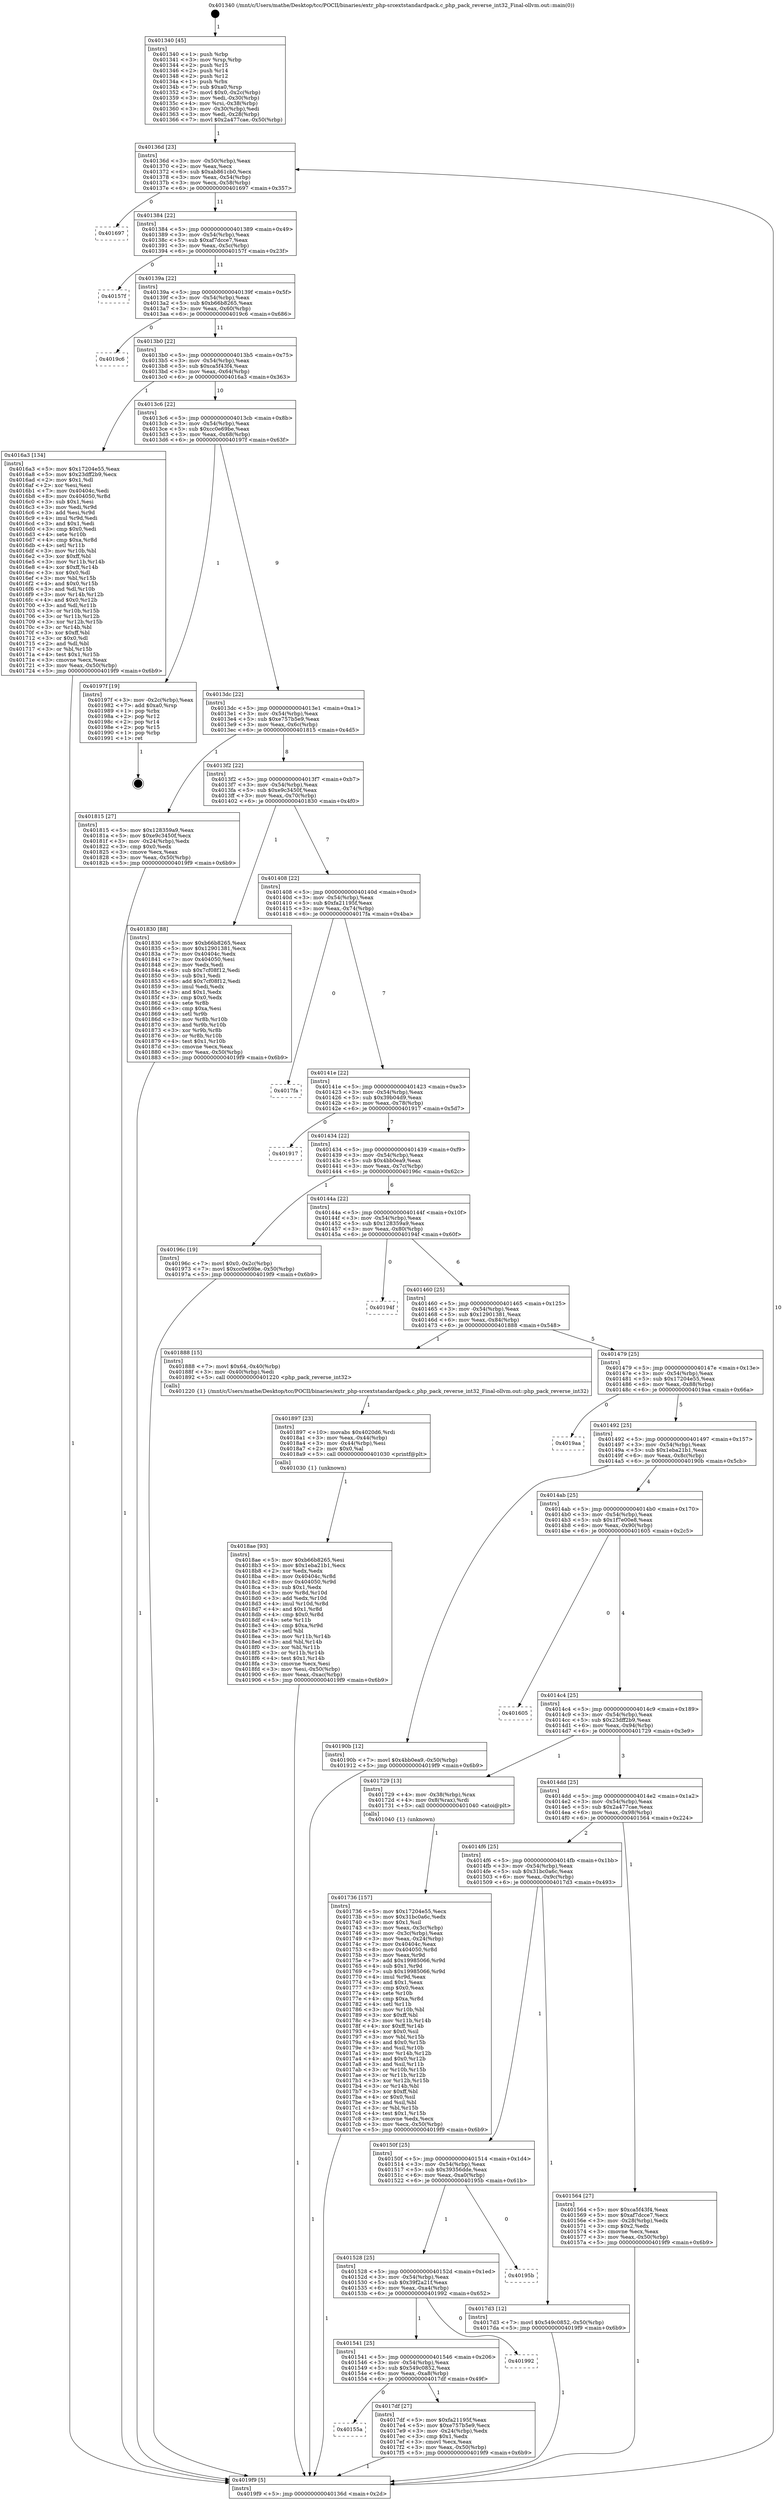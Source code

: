 digraph "0x401340" {
  label = "0x401340 (/mnt/c/Users/mathe/Desktop/tcc/POCII/binaries/extr_php-srcextstandardpack.c_php_pack_reverse_int32_Final-ollvm.out::main(0))"
  labelloc = "t"
  node[shape=record]

  Entry [label="",width=0.3,height=0.3,shape=circle,fillcolor=black,style=filled]
  "0x40136d" [label="{
     0x40136d [23]\l
     | [instrs]\l
     &nbsp;&nbsp;0x40136d \<+3\>: mov -0x50(%rbp),%eax\l
     &nbsp;&nbsp;0x401370 \<+2\>: mov %eax,%ecx\l
     &nbsp;&nbsp;0x401372 \<+6\>: sub $0xab861cb0,%ecx\l
     &nbsp;&nbsp;0x401378 \<+3\>: mov %eax,-0x54(%rbp)\l
     &nbsp;&nbsp;0x40137b \<+3\>: mov %ecx,-0x58(%rbp)\l
     &nbsp;&nbsp;0x40137e \<+6\>: je 0000000000401697 \<main+0x357\>\l
  }"]
  "0x401697" [label="{
     0x401697\l
  }", style=dashed]
  "0x401384" [label="{
     0x401384 [22]\l
     | [instrs]\l
     &nbsp;&nbsp;0x401384 \<+5\>: jmp 0000000000401389 \<main+0x49\>\l
     &nbsp;&nbsp;0x401389 \<+3\>: mov -0x54(%rbp),%eax\l
     &nbsp;&nbsp;0x40138c \<+5\>: sub $0xaf7dcce7,%eax\l
     &nbsp;&nbsp;0x401391 \<+3\>: mov %eax,-0x5c(%rbp)\l
     &nbsp;&nbsp;0x401394 \<+6\>: je 000000000040157f \<main+0x23f\>\l
  }"]
  Exit [label="",width=0.3,height=0.3,shape=circle,fillcolor=black,style=filled,peripheries=2]
  "0x40157f" [label="{
     0x40157f\l
  }", style=dashed]
  "0x40139a" [label="{
     0x40139a [22]\l
     | [instrs]\l
     &nbsp;&nbsp;0x40139a \<+5\>: jmp 000000000040139f \<main+0x5f\>\l
     &nbsp;&nbsp;0x40139f \<+3\>: mov -0x54(%rbp),%eax\l
     &nbsp;&nbsp;0x4013a2 \<+5\>: sub $0xb66b8265,%eax\l
     &nbsp;&nbsp;0x4013a7 \<+3\>: mov %eax,-0x60(%rbp)\l
     &nbsp;&nbsp;0x4013aa \<+6\>: je 00000000004019c6 \<main+0x686\>\l
  }"]
  "0x4018ae" [label="{
     0x4018ae [93]\l
     | [instrs]\l
     &nbsp;&nbsp;0x4018ae \<+5\>: mov $0xb66b8265,%esi\l
     &nbsp;&nbsp;0x4018b3 \<+5\>: mov $0x1eba21b1,%ecx\l
     &nbsp;&nbsp;0x4018b8 \<+2\>: xor %edx,%edx\l
     &nbsp;&nbsp;0x4018ba \<+8\>: mov 0x40404c,%r8d\l
     &nbsp;&nbsp;0x4018c2 \<+8\>: mov 0x404050,%r9d\l
     &nbsp;&nbsp;0x4018ca \<+3\>: sub $0x1,%edx\l
     &nbsp;&nbsp;0x4018cd \<+3\>: mov %r8d,%r10d\l
     &nbsp;&nbsp;0x4018d0 \<+3\>: add %edx,%r10d\l
     &nbsp;&nbsp;0x4018d3 \<+4\>: imul %r10d,%r8d\l
     &nbsp;&nbsp;0x4018d7 \<+4\>: and $0x1,%r8d\l
     &nbsp;&nbsp;0x4018db \<+4\>: cmp $0x0,%r8d\l
     &nbsp;&nbsp;0x4018df \<+4\>: sete %r11b\l
     &nbsp;&nbsp;0x4018e3 \<+4\>: cmp $0xa,%r9d\l
     &nbsp;&nbsp;0x4018e7 \<+3\>: setl %bl\l
     &nbsp;&nbsp;0x4018ea \<+3\>: mov %r11b,%r14b\l
     &nbsp;&nbsp;0x4018ed \<+3\>: and %bl,%r14b\l
     &nbsp;&nbsp;0x4018f0 \<+3\>: xor %bl,%r11b\l
     &nbsp;&nbsp;0x4018f3 \<+3\>: or %r11b,%r14b\l
     &nbsp;&nbsp;0x4018f6 \<+4\>: test $0x1,%r14b\l
     &nbsp;&nbsp;0x4018fa \<+3\>: cmovne %ecx,%esi\l
     &nbsp;&nbsp;0x4018fd \<+3\>: mov %esi,-0x50(%rbp)\l
     &nbsp;&nbsp;0x401900 \<+6\>: mov %eax,-0xac(%rbp)\l
     &nbsp;&nbsp;0x401906 \<+5\>: jmp 00000000004019f9 \<main+0x6b9\>\l
  }"]
  "0x4019c6" [label="{
     0x4019c6\l
  }", style=dashed]
  "0x4013b0" [label="{
     0x4013b0 [22]\l
     | [instrs]\l
     &nbsp;&nbsp;0x4013b0 \<+5\>: jmp 00000000004013b5 \<main+0x75\>\l
     &nbsp;&nbsp;0x4013b5 \<+3\>: mov -0x54(%rbp),%eax\l
     &nbsp;&nbsp;0x4013b8 \<+5\>: sub $0xca5f43f4,%eax\l
     &nbsp;&nbsp;0x4013bd \<+3\>: mov %eax,-0x64(%rbp)\l
     &nbsp;&nbsp;0x4013c0 \<+6\>: je 00000000004016a3 \<main+0x363\>\l
  }"]
  "0x401897" [label="{
     0x401897 [23]\l
     | [instrs]\l
     &nbsp;&nbsp;0x401897 \<+10\>: movabs $0x4020d6,%rdi\l
     &nbsp;&nbsp;0x4018a1 \<+3\>: mov %eax,-0x44(%rbp)\l
     &nbsp;&nbsp;0x4018a4 \<+3\>: mov -0x44(%rbp),%esi\l
     &nbsp;&nbsp;0x4018a7 \<+2\>: mov $0x0,%al\l
     &nbsp;&nbsp;0x4018a9 \<+5\>: call 0000000000401030 \<printf@plt\>\l
     | [calls]\l
     &nbsp;&nbsp;0x401030 \{1\} (unknown)\l
  }"]
  "0x4016a3" [label="{
     0x4016a3 [134]\l
     | [instrs]\l
     &nbsp;&nbsp;0x4016a3 \<+5\>: mov $0x17204e55,%eax\l
     &nbsp;&nbsp;0x4016a8 \<+5\>: mov $0x23dff2b9,%ecx\l
     &nbsp;&nbsp;0x4016ad \<+2\>: mov $0x1,%dl\l
     &nbsp;&nbsp;0x4016af \<+2\>: xor %esi,%esi\l
     &nbsp;&nbsp;0x4016b1 \<+7\>: mov 0x40404c,%edi\l
     &nbsp;&nbsp;0x4016b8 \<+8\>: mov 0x404050,%r8d\l
     &nbsp;&nbsp;0x4016c0 \<+3\>: sub $0x1,%esi\l
     &nbsp;&nbsp;0x4016c3 \<+3\>: mov %edi,%r9d\l
     &nbsp;&nbsp;0x4016c6 \<+3\>: add %esi,%r9d\l
     &nbsp;&nbsp;0x4016c9 \<+4\>: imul %r9d,%edi\l
     &nbsp;&nbsp;0x4016cd \<+3\>: and $0x1,%edi\l
     &nbsp;&nbsp;0x4016d0 \<+3\>: cmp $0x0,%edi\l
     &nbsp;&nbsp;0x4016d3 \<+4\>: sete %r10b\l
     &nbsp;&nbsp;0x4016d7 \<+4\>: cmp $0xa,%r8d\l
     &nbsp;&nbsp;0x4016db \<+4\>: setl %r11b\l
     &nbsp;&nbsp;0x4016df \<+3\>: mov %r10b,%bl\l
     &nbsp;&nbsp;0x4016e2 \<+3\>: xor $0xff,%bl\l
     &nbsp;&nbsp;0x4016e5 \<+3\>: mov %r11b,%r14b\l
     &nbsp;&nbsp;0x4016e8 \<+4\>: xor $0xff,%r14b\l
     &nbsp;&nbsp;0x4016ec \<+3\>: xor $0x0,%dl\l
     &nbsp;&nbsp;0x4016ef \<+3\>: mov %bl,%r15b\l
     &nbsp;&nbsp;0x4016f2 \<+4\>: and $0x0,%r15b\l
     &nbsp;&nbsp;0x4016f6 \<+3\>: and %dl,%r10b\l
     &nbsp;&nbsp;0x4016f9 \<+3\>: mov %r14b,%r12b\l
     &nbsp;&nbsp;0x4016fc \<+4\>: and $0x0,%r12b\l
     &nbsp;&nbsp;0x401700 \<+3\>: and %dl,%r11b\l
     &nbsp;&nbsp;0x401703 \<+3\>: or %r10b,%r15b\l
     &nbsp;&nbsp;0x401706 \<+3\>: or %r11b,%r12b\l
     &nbsp;&nbsp;0x401709 \<+3\>: xor %r12b,%r15b\l
     &nbsp;&nbsp;0x40170c \<+3\>: or %r14b,%bl\l
     &nbsp;&nbsp;0x40170f \<+3\>: xor $0xff,%bl\l
     &nbsp;&nbsp;0x401712 \<+3\>: or $0x0,%dl\l
     &nbsp;&nbsp;0x401715 \<+2\>: and %dl,%bl\l
     &nbsp;&nbsp;0x401717 \<+3\>: or %bl,%r15b\l
     &nbsp;&nbsp;0x40171a \<+4\>: test $0x1,%r15b\l
     &nbsp;&nbsp;0x40171e \<+3\>: cmovne %ecx,%eax\l
     &nbsp;&nbsp;0x401721 \<+3\>: mov %eax,-0x50(%rbp)\l
     &nbsp;&nbsp;0x401724 \<+5\>: jmp 00000000004019f9 \<main+0x6b9\>\l
  }"]
  "0x4013c6" [label="{
     0x4013c6 [22]\l
     | [instrs]\l
     &nbsp;&nbsp;0x4013c6 \<+5\>: jmp 00000000004013cb \<main+0x8b\>\l
     &nbsp;&nbsp;0x4013cb \<+3\>: mov -0x54(%rbp),%eax\l
     &nbsp;&nbsp;0x4013ce \<+5\>: sub $0xcc0e69be,%eax\l
     &nbsp;&nbsp;0x4013d3 \<+3\>: mov %eax,-0x68(%rbp)\l
     &nbsp;&nbsp;0x4013d6 \<+6\>: je 000000000040197f \<main+0x63f\>\l
  }"]
  "0x40155a" [label="{
     0x40155a\l
  }", style=dashed]
  "0x40197f" [label="{
     0x40197f [19]\l
     | [instrs]\l
     &nbsp;&nbsp;0x40197f \<+3\>: mov -0x2c(%rbp),%eax\l
     &nbsp;&nbsp;0x401982 \<+7\>: add $0xa0,%rsp\l
     &nbsp;&nbsp;0x401989 \<+1\>: pop %rbx\l
     &nbsp;&nbsp;0x40198a \<+2\>: pop %r12\l
     &nbsp;&nbsp;0x40198c \<+2\>: pop %r14\l
     &nbsp;&nbsp;0x40198e \<+2\>: pop %r15\l
     &nbsp;&nbsp;0x401990 \<+1\>: pop %rbp\l
     &nbsp;&nbsp;0x401991 \<+1\>: ret\l
  }"]
  "0x4013dc" [label="{
     0x4013dc [22]\l
     | [instrs]\l
     &nbsp;&nbsp;0x4013dc \<+5\>: jmp 00000000004013e1 \<main+0xa1\>\l
     &nbsp;&nbsp;0x4013e1 \<+3\>: mov -0x54(%rbp),%eax\l
     &nbsp;&nbsp;0x4013e4 \<+5\>: sub $0xe757b5e9,%eax\l
     &nbsp;&nbsp;0x4013e9 \<+3\>: mov %eax,-0x6c(%rbp)\l
     &nbsp;&nbsp;0x4013ec \<+6\>: je 0000000000401815 \<main+0x4d5\>\l
  }"]
  "0x4017df" [label="{
     0x4017df [27]\l
     | [instrs]\l
     &nbsp;&nbsp;0x4017df \<+5\>: mov $0xfa21195f,%eax\l
     &nbsp;&nbsp;0x4017e4 \<+5\>: mov $0xe757b5e9,%ecx\l
     &nbsp;&nbsp;0x4017e9 \<+3\>: mov -0x24(%rbp),%edx\l
     &nbsp;&nbsp;0x4017ec \<+3\>: cmp $0x1,%edx\l
     &nbsp;&nbsp;0x4017ef \<+3\>: cmovl %ecx,%eax\l
     &nbsp;&nbsp;0x4017f2 \<+3\>: mov %eax,-0x50(%rbp)\l
     &nbsp;&nbsp;0x4017f5 \<+5\>: jmp 00000000004019f9 \<main+0x6b9\>\l
  }"]
  "0x401815" [label="{
     0x401815 [27]\l
     | [instrs]\l
     &nbsp;&nbsp;0x401815 \<+5\>: mov $0x128359a9,%eax\l
     &nbsp;&nbsp;0x40181a \<+5\>: mov $0xe9c3450f,%ecx\l
     &nbsp;&nbsp;0x40181f \<+3\>: mov -0x24(%rbp),%edx\l
     &nbsp;&nbsp;0x401822 \<+3\>: cmp $0x0,%edx\l
     &nbsp;&nbsp;0x401825 \<+3\>: cmove %ecx,%eax\l
     &nbsp;&nbsp;0x401828 \<+3\>: mov %eax,-0x50(%rbp)\l
     &nbsp;&nbsp;0x40182b \<+5\>: jmp 00000000004019f9 \<main+0x6b9\>\l
  }"]
  "0x4013f2" [label="{
     0x4013f2 [22]\l
     | [instrs]\l
     &nbsp;&nbsp;0x4013f2 \<+5\>: jmp 00000000004013f7 \<main+0xb7\>\l
     &nbsp;&nbsp;0x4013f7 \<+3\>: mov -0x54(%rbp),%eax\l
     &nbsp;&nbsp;0x4013fa \<+5\>: sub $0xe9c3450f,%eax\l
     &nbsp;&nbsp;0x4013ff \<+3\>: mov %eax,-0x70(%rbp)\l
     &nbsp;&nbsp;0x401402 \<+6\>: je 0000000000401830 \<main+0x4f0\>\l
  }"]
  "0x401541" [label="{
     0x401541 [25]\l
     | [instrs]\l
     &nbsp;&nbsp;0x401541 \<+5\>: jmp 0000000000401546 \<main+0x206\>\l
     &nbsp;&nbsp;0x401546 \<+3\>: mov -0x54(%rbp),%eax\l
     &nbsp;&nbsp;0x401549 \<+5\>: sub $0x549c0852,%eax\l
     &nbsp;&nbsp;0x40154e \<+6\>: mov %eax,-0xa8(%rbp)\l
     &nbsp;&nbsp;0x401554 \<+6\>: je 00000000004017df \<main+0x49f\>\l
  }"]
  "0x401830" [label="{
     0x401830 [88]\l
     | [instrs]\l
     &nbsp;&nbsp;0x401830 \<+5\>: mov $0xb66b8265,%eax\l
     &nbsp;&nbsp;0x401835 \<+5\>: mov $0x12901381,%ecx\l
     &nbsp;&nbsp;0x40183a \<+7\>: mov 0x40404c,%edx\l
     &nbsp;&nbsp;0x401841 \<+7\>: mov 0x404050,%esi\l
     &nbsp;&nbsp;0x401848 \<+2\>: mov %edx,%edi\l
     &nbsp;&nbsp;0x40184a \<+6\>: sub $0x7cf08f12,%edi\l
     &nbsp;&nbsp;0x401850 \<+3\>: sub $0x1,%edi\l
     &nbsp;&nbsp;0x401853 \<+6\>: add $0x7cf08f12,%edi\l
     &nbsp;&nbsp;0x401859 \<+3\>: imul %edi,%edx\l
     &nbsp;&nbsp;0x40185c \<+3\>: and $0x1,%edx\l
     &nbsp;&nbsp;0x40185f \<+3\>: cmp $0x0,%edx\l
     &nbsp;&nbsp;0x401862 \<+4\>: sete %r8b\l
     &nbsp;&nbsp;0x401866 \<+3\>: cmp $0xa,%esi\l
     &nbsp;&nbsp;0x401869 \<+4\>: setl %r9b\l
     &nbsp;&nbsp;0x40186d \<+3\>: mov %r8b,%r10b\l
     &nbsp;&nbsp;0x401870 \<+3\>: and %r9b,%r10b\l
     &nbsp;&nbsp;0x401873 \<+3\>: xor %r9b,%r8b\l
     &nbsp;&nbsp;0x401876 \<+3\>: or %r8b,%r10b\l
     &nbsp;&nbsp;0x401879 \<+4\>: test $0x1,%r10b\l
     &nbsp;&nbsp;0x40187d \<+3\>: cmovne %ecx,%eax\l
     &nbsp;&nbsp;0x401880 \<+3\>: mov %eax,-0x50(%rbp)\l
     &nbsp;&nbsp;0x401883 \<+5\>: jmp 00000000004019f9 \<main+0x6b9\>\l
  }"]
  "0x401408" [label="{
     0x401408 [22]\l
     | [instrs]\l
     &nbsp;&nbsp;0x401408 \<+5\>: jmp 000000000040140d \<main+0xcd\>\l
     &nbsp;&nbsp;0x40140d \<+3\>: mov -0x54(%rbp),%eax\l
     &nbsp;&nbsp;0x401410 \<+5\>: sub $0xfa21195f,%eax\l
     &nbsp;&nbsp;0x401415 \<+3\>: mov %eax,-0x74(%rbp)\l
     &nbsp;&nbsp;0x401418 \<+6\>: je 00000000004017fa \<main+0x4ba\>\l
  }"]
  "0x401992" [label="{
     0x401992\l
  }", style=dashed]
  "0x4017fa" [label="{
     0x4017fa\l
  }", style=dashed]
  "0x40141e" [label="{
     0x40141e [22]\l
     | [instrs]\l
     &nbsp;&nbsp;0x40141e \<+5\>: jmp 0000000000401423 \<main+0xe3\>\l
     &nbsp;&nbsp;0x401423 \<+3\>: mov -0x54(%rbp),%eax\l
     &nbsp;&nbsp;0x401426 \<+5\>: sub $0x39b04d9,%eax\l
     &nbsp;&nbsp;0x40142b \<+3\>: mov %eax,-0x78(%rbp)\l
     &nbsp;&nbsp;0x40142e \<+6\>: je 0000000000401917 \<main+0x5d7\>\l
  }"]
  "0x401528" [label="{
     0x401528 [25]\l
     | [instrs]\l
     &nbsp;&nbsp;0x401528 \<+5\>: jmp 000000000040152d \<main+0x1ed\>\l
     &nbsp;&nbsp;0x40152d \<+3\>: mov -0x54(%rbp),%eax\l
     &nbsp;&nbsp;0x401530 \<+5\>: sub $0x39f2a21f,%eax\l
     &nbsp;&nbsp;0x401535 \<+6\>: mov %eax,-0xa4(%rbp)\l
     &nbsp;&nbsp;0x40153b \<+6\>: je 0000000000401992 \<main+0x652\>\l
  }"]
  "0x401917" [label="{
     0x401917\l
  }", style=dashed]
  "0x401434" [label="{
     0x401434 [22]\l
     | [instrs]\l
     &nbsp;&nbsp;0x401434 \<+5\>: jmp 0000000000401439 \<main+0xf9\>\l
     &nbsp;&nbsp;0x401439 \<+3\>: mov -0x54(%rbp),%eax\l
     &nbsp;&nbsp;0x40143c \<+5\>: sub $0x4bb0ea9,%eax\l
     &nbsp;&nbsp;0x401441 \<+3\>: mov %eax,-0x7c(%rbp)\l
     &nbsp;&nbsp;0x401444 \<+6\>: je 000000000040196c \<main+0x62c\>\l
  }"]
  "0x40195b" [label="{
     0x40195b\l
  }", style=dashed]
  "0x40196c" [label="{
     0x40196c [19]\l
     | [instrs]\l
     &nbsp;&nbsp;0x40196c \<+7\>: movl $0x0,-0x2c(%rbp)\l
     &nbsp;&nbsp;0x401973 \<+7\>: movl $0xcc0e69be,-0x50(%rbp)\l
     &nbsp;&nbsp;0x40197a \<+5\>: jmp 00000000004019f9 \<main+0x6b9\>\l
  }"]
  "0x40144a" [label="{
     0x40144a [22]\l
     | [instrs]\l
     &nbsp;&nbsp;0x40144a \<+5\>: jmp 000000000040144f \<main+0x10f\>\l
     &nbsp;&nbsp;0x40144f \<+3\>: mov -0x54(%rbp),%eax\l
     &nbsp;&nbsp;0x401452 \<+5\>: sub $0x128359a9,%eax\l
     &nbsp;&nbsp;0x401457 \<+3\>: mov %eax,-0x80(%rbp)\l
     &nbsp;&nbsp;0x40145a \<+6\>: je 000000000040194f \<main+0x60f\>\l
  }"]
  "0x40150f" [label="{
     0x40150f [25]\l
     | [instrs]\l
     &nbsp;&nbsp;0x40150f \<+5\>: jmp 0000000000401514 \<main+0x1d4\>\l
     &nbsp;&nbsp;0x401514 \<+3\>: mov -0x54(%rbp),%eax\l
     &nbsp;&nbsp;0x401517 \<+5\>: sub $0x39356dde,%eax\l
     &nbsp;&nbsp;0x40151c \<+6\>: mov %eax,-0xa0(%rbp)\l
     &nbsp;&nbsp;0x401522 \<+6\>: je 000000000040195b \<main+0x61b\>\l
  }"]
  "0x40194f" [label="{
     0x40194f\l
  }", style=dashed]
  "0x401460" [label="{
     0x401460 [25]\l
     | [instrs]\l
     &nbsp;&nbsp;0x401460 \<+5\>: jmp 0000000000401465 \<main+0x125\>\l
     &nbsp;&nbsp;0x401465 \<+3\>: mov -0x54(%rbp),%eax\l
     &nbsp;&nbsp;0x401468 \<+5\>: sub $0x12901381,%eax\l
     &nbsp;&nbsp;0x40146d \<+6\>: mov %eax,-0x84(%rbp)\l
     &nbsp;&nbsp;0x401473 \<+6\>: je 0000000000401888 \<main+0x548\>\l
  }"]
  "0x4017d3" [label="{
     0x4017d3 [12]\l
     | [instrs]\l
     &nbsp;&nbsp;0x4017d3 \<+7\>: movl $0x549c0852,-0x50(%rbp)\l
     &nbsp;&nbsp;0x4017da \<+5\>: jmp 00000000004019f9 \<main+0x6b9\>\l
  }"]
  "0x401888" [label="{
     0x401888 [15]\l
     | [instrs]\l
     &nbsp;&nbsp;0x401888 \<+7\>: movl $0x64,-0x40(%rbp)\l
     &nbsp;&nbsp;0x40188f \<+3\>: mov -0x40(%rbp),%edi\l
     &nbsp;&nbsp;0x401892 \<+5\>: call 0000000000401220 \<php_pack_reverse_int32\>\l
     | [calls]\l
     &nbsp;&nbsp;0x401220 \{1\} (/mnt/c/Users/mathe/Desktop/tcc/POCII/binaries/extr_php-srcextstandardpack.c_php_pack_reverse_int32_Final-ollvm.out::php_pack_reverse_int32)\l
  }"]
  "0x401479" [label="{
     0x401479 [25]\l
     | [instrs]\l
     &nbsp;&nbsp;0x401479 \<+5\>: jmp 000000000040147e \<main+0x13e\>\l
     &nbsp;&nbsp;0x40147e \<+3\>: mov -0x54(%rbp),%eax\l
     &nbsp;&nbsp;0x401481 \<+5\>: sub $0x17204e55,%eax\l
     &nbsp;&nbsp;0x401486 \<+6\>: mov %eax,-0x88(%rbp)\l
     &nbsp;&nbsp;0x40148c \<+6\>: je 00000000004019aa \<main+0x66a\>\l
  }"]
  "0x401736" [label="{
     0x401736 [157]\l
     | [instrs]\l
     &nbsp;&nbsp;0x401736 \<+5\>: mov $0x17204e55,%ecx\l
     &nbsp;&nbsp;0x40173b \<+5\>: mov $0x31bc0a6c,%edx\l
     &nbsp;&nbsp;0x401740 \<+3\>: mov $0x1,%sil\l
     &nbsp;&nbsp;0x401743 \<+3\>: mov %eax,-0x3c(%rbp)\l
     &nbsp;&nbsp;0x401746 \<+3\>: mov -0x3c(%rbp),%eax\l
     &nbsp;&nbsp;0x401749 \<+3\>: mov %eax,-0x24(%rbp)\l
     &nbsp;&nbsp;0x40174c \<+7\>: mov 0x40404c,%eax\l
     &nbsp;&nbsp;0x401753 \<+8\>: mov 0x404050,%r8d\l
     &nbsp;&nbsp;0x40175b \<+3\>: mov %eax,%r9d\l
     &nbsp;&nbsp;0x40175e \<+7\>: add $0x19985066,%r9d\l
     &nbsp;&nbsp;0x401765 \<+4\>: sub $0x1,%r9d\l
     &nbsp;&nbsp;0x401769 \<+7\>: sub $0x19985066,%r9d\l
     &nbsp;&nbsp;0x401770 \<+4\>: imul %r9d,%eax\l
     &nbsp;&nbsp;0x401774 \<+3\>: and $0x1,%eax\l
     &nbsp;&nbsp;0x401777 \<+3\>: cmp $0x0,%eax\l
     &nbsp;&nbsp;0x40177a \<+4\>: sete %r10b\l
     &nbsp;&nbsp;0x40177e \<+4\>: cmp $0xa,%r8d\l
     &nbsp;&nbsp;0x401782 \<+4\>: setl %r11b\l
     &nbsp;&nbsp;0x401786 \<+3\>: mov %r10b,%bl\l
     &nbsp;&nbsp;0x401789 \<+3\>: xor $0xff,%bl\l
     &nbsp;&nbsp;0x40178c \<+3\>: mov %r11b,%r14b\l
     &nbsp;&nbsp;0x40178f \<+4\>: xor $0xff,%r14b\l
     &nbsp;&nbsp;0x401793 \<+4\>: xor $0x0,%sil\l
     &nbsp;&nbsp;0x401797 \<+3\>: mov %bl,%r15b\l
     &nbsp;&nbsp;0x40179a \<+4\>: and $0x0,%r15b\l
     &nbsp;&nbsp;0x40179e \<+3\>: and %sil,%r10b\l
     &nbsp;&nbsp;0x4017a1 \<+3\>: mov %r14b,%r12b\l
     &nbsp;&nbsp;0x4017a4 \<+4\>: and $0x0,%r12b\l
     &nbsp;&nbsp;0x4017a8 \<+3\>: and %sil,%r11b\l
     &nbsp;&nbsp;0x4017ab \<+3\>: or %r10b,%r15b\l
     &nbsp;&nbsp;0x4017ae \<+3\>: or %r11b,%r12b\l
     &nbsp;&nbsp;0x4017b1 \<+3\>: xor %r12b,%r15b\l
     &nbsp;&nbsp;0x4017b4 \<+3\>: or %r14b,%bl\l
     &nbsp;&nbsp;0x4017b7 \<+3\>: xor $0xff,%bl\l
     &nbsp;&nbsp;0x4017ba \<+4\>: or $0x0,%sil\l
     &nbsp;&nbsp;0x4017be \<+3\>: and %sil,%bl\l
     &nbsp;&nbsp;0x4017c1 \<+3\>: or %bl,%r15b\l
     &nbsp;&nbsp;0x4017c4 \<+4\>: test $0x1,%r15b\l
     &nbsp;&nbsp;0x4017c8 \<+3\>: cmovne %edx,%ecx\l
     &nbsp;&nbsp;0x4017cb \<+3\>: mov %ecx,-0x50(%rbp)\l
     &nbsp;&nbsp;0x4017ce \<+5\>: jmp 00000000004019f9 \<main+0x6b9\>\l
  }"]
  "0x4019aa" [label="{
     0x4019aa\l
  }", style=dashed]
  "0x401492" [label="{
     0x401492 [25]\l
     | [instrs]\l
     &nbsp;&nbsp;0x401492 \<+5\>: jmp 0000000000401497 \<main+0x157\>\l
     &nbsp;&nbsp;0x401497 \<+3\>: mov -0x54(%rbp),%eax\l
     &nbsp;&nbsp;0x40149a \<+5\>: sub $0x1eba21b1,%eax\l
     &nbsp;&nbsp;0x40149f \<+6\>: mov %eax,-0x8c(%rbp)\l
     &nbsp;&nbsp;0x4014a5 \<+6\>: je 000000000040190b \<main+0x5cb\>\l
  }"]
  "0x401340" [label="{
     0x401340 [45]\l
     | [instrs]\l
     &nbsp;&nbsp;0x401340 \<+1\>: push %rbp\l
     &nbsp;&nbsp;0x401341 \<+3\>: mov %rsp,%rbp\l
     &nbsp;&nbsp;0x401344 \<+2\>: push %r15\l
     &nbsp;&nbsp;0x401346 \<+2\>: push %r14\l
     &nbsp;&nbsp;0x401348 \<+2\>: push %r12\l
     &nbsp;&nbsp;0x40134a \<+1\>: push %rbx\l
     &nbsp;&nbsp;0x40134b \<+7\>: sub $0xa0,%rsp\l
     &nbsp;&nbsp;0x401352 \<+7\>: movl $0x0,-0x2c(%rbp)\l
     &nbsp;&nbsp;0x401359 \<+3\>: mov %edi,-0x30(%rbp)\l
     &nbsp;&nbsp;0x40135c \<+4\>: mov %rsi,-0x38(%rbp)\l
     &nbsp;&nbsp;0x401360 \<+3\>: mov -0x30(%rbp),%edi\l
     &nbsp;&nbsp;0x401363 \<+3\>: mov %edi,-0x28(%rbp)\l
     &nbsp;&nbsp;0x401366 \<+7\>: movl $0x2a477cae,-0x50(%rbp)\l
  }"]
  "0x40190b" [label="{
     0x40190b [12]\l
     | [instrs]\l
     &nbsp;&nbsp;0x40190b \<+7\>: movl $0x4bb0ea9,-0x50(%rbp)\l
     &nbsp;&nbsp;0x401912 \<+5\>: jmp 00000000004019f9 \<main+0x6b9\>\l
  }"]
  "0x4014ab" [label="{
     0x4014ab [25]\l
     | [instrs]\l
     &nbsp;&nbsp;0x4014ab \<+5\>: jmp 00000000004014b0 \<main+0x170\>\l
     &nbsp;&nbsp;0x4014b0 \<+3\>: mov -0x54(%rbp),%eax\l
     &nbsp;&nbsp;0x4014b3 \<+5\>: sub $0x1f7e00e8,%eax\l
     &nbsp;&nbsp;0x4014b8 \<+6\>: mov %eax,-0x90(%rbp)\l
     &nbsp;&nbsp;0x4014be \<+6\>: je 0000000000401605 \<main+0x2c5\>\l
  }"]
  "0x4019f9" [label="{
     0x4019f9 [5]\l
     | [instrs]\l
     &nbsp;&nbsp;0x4019f9 \<+5\>: jmp 000000000040136d \<main+0x2d\>\l
  }"]
  "0x401605" [label="{
     0x401605\l
  }", style=dashed]
  "0x4014c4" [label="{
     0x4014c4 [25]\l
     | [instrs]\l
     &nbsp;&nbsp;0x4014c4 \<+5\>: jmp 00000000004014c9 \<main+0x189\>\l
     &nbsp;&nbsp;0x4014c9 \<+3\>: mov -0x54(%rbp),%eax\l
     &nbsp;&nbsp;0x4014cc \<+5\>: sub $0x23dff2b9,%eax\l
     &nbsp;&nbsp;0x4014d1 \<+6\>: mov %eax,-0x94(%rbp)\l
     &nbsp;&nbsp;0x4014d7 \<+6\>: je 0000000000401729 \<main+0x3e9\>\l
  }"]
  "0x4014f6" [label="{
     0x4014f6 [25]\l
     | [instrs]\l
     &nbsp;&nbsp;0x4014f6 \<+5\>: jmp 00000000004014fb \<main+0x1bb\>\l
     &nbsp;&nbsp;0x4014fb \<+3\>: mov -0x54(%rbp),%eax\l
     &nbsp;&nbsp;0x4014fe \<+5\>: sub $0x31bc0a6c,%eax\l
     &nbsp;&nbsp;0x401503 \<+6\>: mov %eax,-0x9c(%rbp)\l
     &nbsp;&nbsp;0x401509 \<+6\>: je 00000000004017d3 \<main+0x493\>\l
  }"]
  "0x401729" [label="{
     0x401729 [13]\l
     | [instrs]\l
     &nbsp;&nbsp;0x401729 \<+4\>: mov -0x38(%rbp),%rax\l
     &nbsp;&nbsp;0x40172d \<+4\>: mov 0x8(%rax),%rdi\l
     &nbsp;&nbsp;0x401731 \<+5\>: call 0000000000401040 \<atoi@plt\>\l
     | [calls]\l
     &nbsp;&nbsp;0x401040 \{1\} (unknown)\l
  }"]
  "0x4014dd" [label="{
     0x4014dd [25]\l
     | [instrs]\l
     &nbsp;&nbsp;0x4014dd \<+5\>: jmp 00000000004014e2 \<main+0x1a2\>\l
     &nbsp;&nbsp;0x4014e2 \<+3\>: mov -0x54(%rbp),%eax\l
     &nbsp;&nbsp;0x4014e5 \<+5\>: sub $0x2a477cae,%eax\l
     &nbsp;&nbsp;0x4014ea \<+6\>: mov %eax,-0x98(%rbp)\l
     &nbsp;&nbsp;0x4014f0 \<+6\>: je 0000000000401564 \<main+0x224\>\l
  }"]
  "0x401564" [label="{
     0x401564 [27]\l
     | [instrs]\l
     &nbsp;&nbsp;0x401564 \<+5\>: mov $0xca5f43f4,%eax\l
     &nbsp;&nbsp;0x401569 \<+5\>: mov $0xaf7dcce7,%ecx\l
     &nbsp;&nbsp;0x40156e \<+3\>: mov -0x28(%rbp),%edx\l
     &nbsp;&nbsp;0x401571 \<+3\>: cmp $0x2,%edx\l
     &nbsp;&nbsp;0x401574 \<+3\>: cmovne %ecx,%eax\l
     &nbsp;&nbsp;0x401577 \<+3\>: mov %eax,-0x50(%rbp)\l
     &nbsp;&nbsp;0x40157a \<+5\>: jmp 00000000004019f9 \<main+0x6b9\>\l
  }"]
  Entry -> "0x401340" [label=" 1"]
  "0x40136d" -> "0x401697" [label=" 0"]
  "0x40136d" -> "0x401384" [label=" 11"]
  "0x40197f" -> Exit [label=" 1"]
  "0x401384" -> "0x40157f" [label=" 0"]
  "0x401384" -> "0x40139a" [label=" 11"]
  "0x40196c" -> "0x4019f9" [label=" 1"]
  "0x40139a" -> "0x4019c6" [label=" 0"]
  "0x40139a" -> "0x4013b0" [label=" 11"]
  "0x40190b" -> "0x4019f9" [label=" 1"]
  "0x4013b0" -> "0x4016a3" [label=" 1"]
  "0x4013b0" -> "0x4013c6" [label=" 10"]
  "0x4018ae" -> "0x4019f9" [label=" 1"]
  "0x4013c6" -> "0x40197f" [label=" 1"]
  "0x4013c6" -> "0x4013dc" [label=" 9"]
  "0x401897" -> "0x4018ae" [label=" 1"]
  "0x4013dc" -> "0x401815" [label=" 1"]
  "0x4013dc" -> "0x4013f2" [label=" 8"]
  "0x401888" -> "0x401897" [label=" 1"]
  "0x4013f2" -> "0x401830" [label=" 1"]
  "0x4013f2" -> "0x401408" [label=" 7"]
  "0x401815" -> "0x4019f9" [label=" 1"]
  "0x401408" -> "0x4017fa" [label=" 0"]
  "0x401408" -> "0x40141e" [label=" 7"]
  "0x4017df" -> "0x4019f9" [label=" 1"]
  "0x40141e" -> "0x401917" [label=" 0"]
  "0x40141e" -> "0x401434" [label=" 7"]
  "0x401541" -> "0x4017df" [label=" 1"]
  "0x401434" -> "0x40196c" [label=" 1"]
  "0x401434" -> "0x40144a" [label=" 6"]
  "0x401830" -> "0x4019f9" [label=" 1"]
  "0x40144a" -> "0x40194f" [label=" 0"]
  "0x40144a" -> "0x401460" [label=" 6"]
  "0x401528" -> "0x401992" [label=" 0"]
  "0x401460" -> "0x401888" [label=" 1"]
  "0x401460" -> "0x401479" [label=" 5"]
  "0x401541" -> "0x40155a" [label=" 0"]
  "0x401479" -> "0x4019aa" [label=" 0"]
  "0x401479" -> "0x401492" [label=" 5"]
  "0x40150f" -> "0x40195b" [label=" 0"]
  "0x401492" -> "0x40190b" [label=" 1"]
  "0x401492" -> "0x4014ab" [label=" 4"]
  "0x401528" -> "0x401541" [label=" 1"]
  "0x4014ab" -> "0x401605" [label=" 0"]
  "0x4014ab" -> "0x4014c4" [label=" 4"]
  "0x4017d3" -> "0x4019f9" [label=" 1"]
  "0x4014c4" -> "0x401729" [label=" 1"]
  "0x4014c4" -> "0x4014dd" [label=" 3"]
  "0x4014f6" -> "0x40150f" [label=" 1"]
  "0x4014dd" -> "0x401564" [label=" 1"]
  "0x4014dd" -> "0x4014f6" [label=" 2"]
  "0x401564" -> "0x4019f9" [label=" 1"]
  "0x401340" -> "0x40136d" [label=" 1"]
  "0x4019f9" -> "0x40136d" [label=" 10"]
  "0x4016a3" -> "0x4019f9" [label=" 1"]
  "0x401729" -> "0x401736" [label=" 1"]
  "0x401736" -> "0x4019f9" [label=" 1"]
  "0x40150f" -> "0x401528" [label=" 1"]
  "0x4014f6" -> "0x4017d3" [label=" 1"]
}
